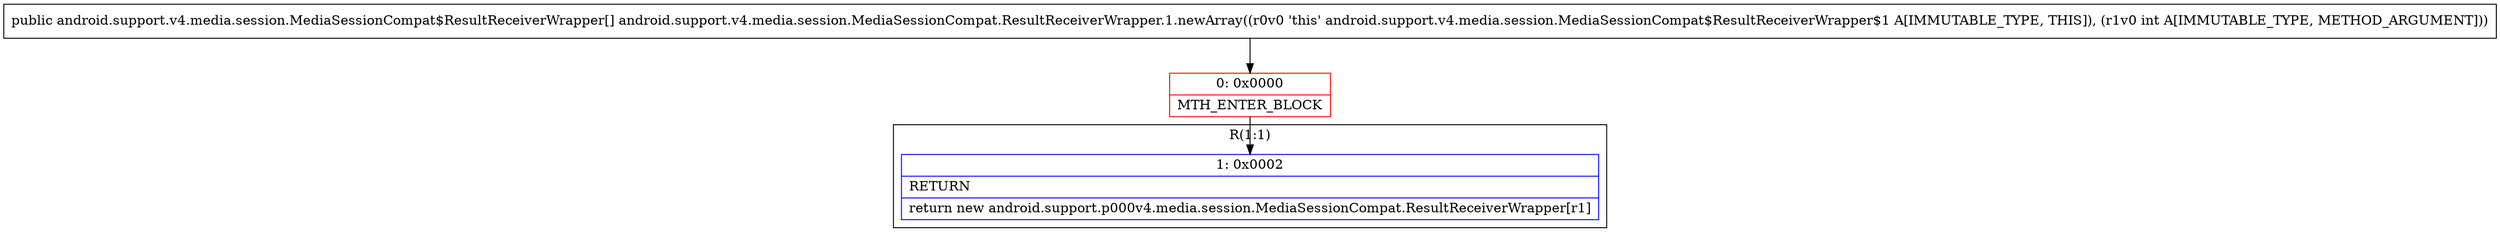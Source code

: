 digraph "CFG forandroid.support.v4.media.session.MediaSessionCompat.ResultReceiverWrapper.1.newArray(I)[Landroid\/support\/v4\/media\/session\/MediaSessionCompat$ResultReceiverWrapper;" {
subgraph cluster_Region_83051422 {
label = "R(1:1)";
node [shape=record,color=blue];
Node_1 [shape=record,label="{1\:\ 0x0002|RETURN\l|return new android.support.p000v4.media.session.MediaSessionCompat.ResultReceiverWrapper[r1]\l}"];
}
Node_0 [shape=record,color=red,label="{0\:\ 0x0000|MTH_ENTER_BLOCK\l}"];
MethodNode[shape=record,label="{public android.support.v4.media.session.MediaSessionCompat$ResultReceiverWrapper[] android.support.v4.media.session.MediaSessionCompat.ResultReceiverWrapper.1.newArray((r0v0 'this' android.support.v4.media.session.MediaSessionCompat$ResultReceiverWrapper$1 A[IMMUTABLE_TYPE, THIS]), (r1v0 int A[IMMUTABLE_TYPE, METHOD_ARGUMENT])) }"];
MethodNode -> Node_0;
Node_0 -> Node_1;
}

